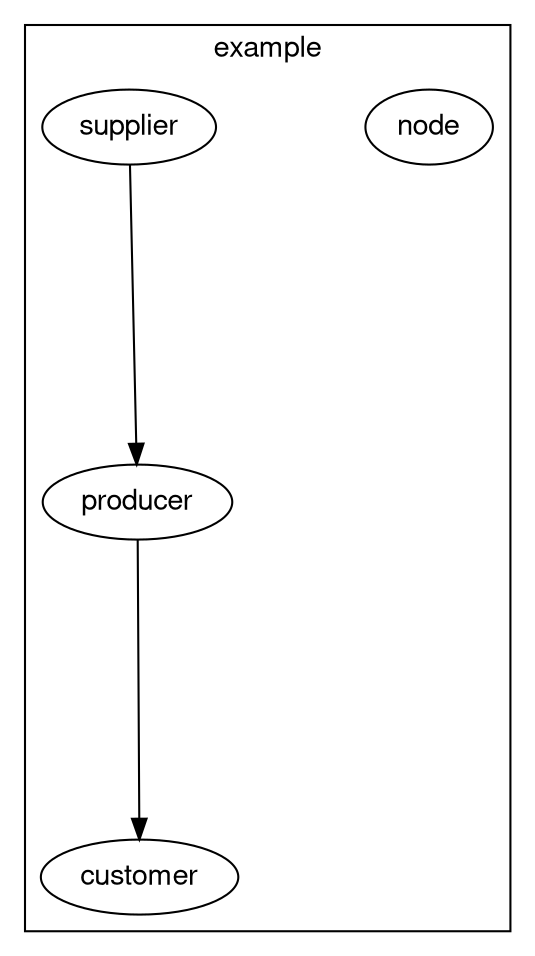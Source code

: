 digraph unix {
  graph [ dpi = 75 ]; 
  graph [nodesep = 1.0; ranksep=2];
  fontname="Helvetica,Arial,sans-serif"
  node [fontname="Helvetica,Arial,sans-serif"]
  edge [fontname="Helvetica,Arial,sans-serif"]
  subgraph cluster_example_1 {
    label = "example"; // scope
    node_0 [
      label = "node"; // node
    ];
    supplier_1 [
      label = "supplier"; // node
    ];
    producer_2 [
      label = "producer"; // node
    ];
    customer_3 [
      label = "customer"; // node
    ];
    
  }
  "supplier_1" -> "producer_2";
  "producer_2" -> "customer_3";
}
